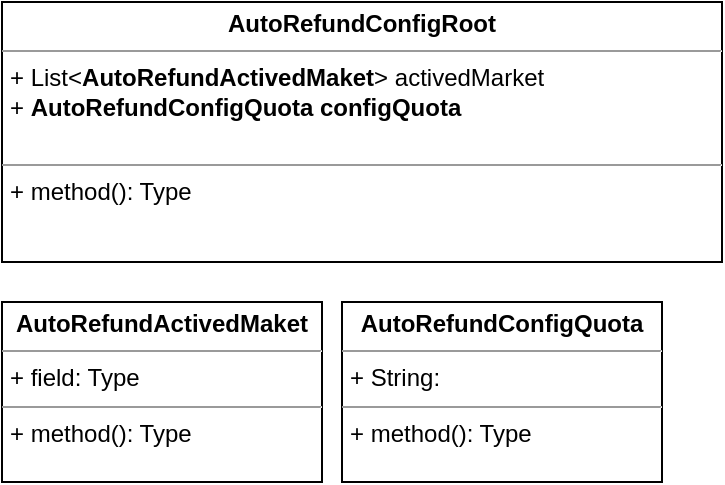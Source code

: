 <mxfile version="20.5.3" type="github">
  <diagram id="qy9veqjb8GB_VXkgHyOK" name="Page-1">
    <mxGraphModel dx="1426" dy="792" grid="1" gridSize="10" guides="1" tooltips="1" connect="1" arrows="1" fold="1" page="1" pageScale="1" pageWidth="850" pageHeight="1100" math="0" shadow="0">
      <root>
        <mxCell id="0" />
        <mxCell id="1" parent="0" />
        <mxCell id="RqYCuLC_9yvQaExi0IYZ-1" value="&lt;p style=&quot;margin:0px;margin-top:4px;text-align:center;&quot;&gt;&lt;b&gt;AutoRefundConfigRoot&lt;/b&gt;&lt;br&gt;&lt;/p&gt;&lt;hr size=&quot;1&quot;&gt;&lt;p style=&quot;margin:0px;margin-left:4px;&quot;&gt;+ List&amp;lt;&lt;b&gt;AutoRefundActivedMaket&lt;/b&gt;&amp;gt; activedMarket&lt;br&gt;+ &lt;b&gt;AutoRefundConfigQuota configQuota&lt;/b&gt;&lt;/p&gt;&lt;p style=&quot;margin:0px;margin-left:4px;&quot;&gt;&lt;b&gt;&lt;br&gt;&lt;/b&gt;&lt;/p&gt;&lt;hr size=&quot;1&quot;&gt;&lt;p style=&quot;margin:0px;margin-left:4px;&quot;&gt;+ method(): Type&lt;/p&gt;" style="verticalAlign=top;align=left;overflow=fill;fontSize=12;fontFamily=Helvetica;html=1;" vertex="1" parent="1">
          <mxGeometry x="70" y="50" width="360" height="130" as="geometry" />
        </mxCell>
        <mxCell id="RqYCuLC_9yvQaExi0IYZ-2" value="&lt;p style=&quot;margin:0px;margin-top:4px;text-align:center;&quot;&gt;&lt;b&gt;AutoRefundActivedMaket&lt;/b&gt;&lt;br&gt;&lt;/p&gt;&lt;hr size=&quot;1&quot;&gt;&lt;p style=&quot;margin:0px;margin-left:4px;&quot;&gt;+ field: Type&lt;/p&gt;&lt;hr size=&quot;1&quot;&gt;&lt;p style=&quot;margin:0px;margin-left:4px;&quot;&gt;+ method(): Type&lt;/p&gt;" style="verticalAlign=top;align=left;overflow=fill;fontSize=12;fontFamily=Helvetica;html=1;" vertex="1" parent="1">
          <mxGeometry x="70" y="200" width="160" height="90" as="geometry" />
        </mxCell>
        <mxCell id="RqYCuLC_9yvQaExi0IYZ-3" value="&lt;p style=&quot;margin:0px;margin-top:4px;text-align:center;&quot;&gt;&lt;b&gt;AutoRefundConfigQuota&lt;/b&gt;&lt;/p&gt;&lt;hr size=&quot;1&quot;&gt;&lt;p style=&quot;margin:0px;margin-left:4px;&quot;&gt;+ String: &lt;br&gt;&lt;/p&gt;&lt;hr size=&quot;1&quot;&gt;&lt;p style=&quot;margin:0px;margin-left:4px;&quot;&gt;+ method(): Type&lt;/p&gt;" style="verticalAlign=top;align=left;overflow=fill;fontSize=12;fontFamily=Helvetica;html=1;" vertex="1" parent="1">
          <mxGeometry x="240" y="200" width="160" height="90" as="geometry" />
        </mxCell>
      </root>
    </mxGraphModel>
  </diagram>
</mxfile>
